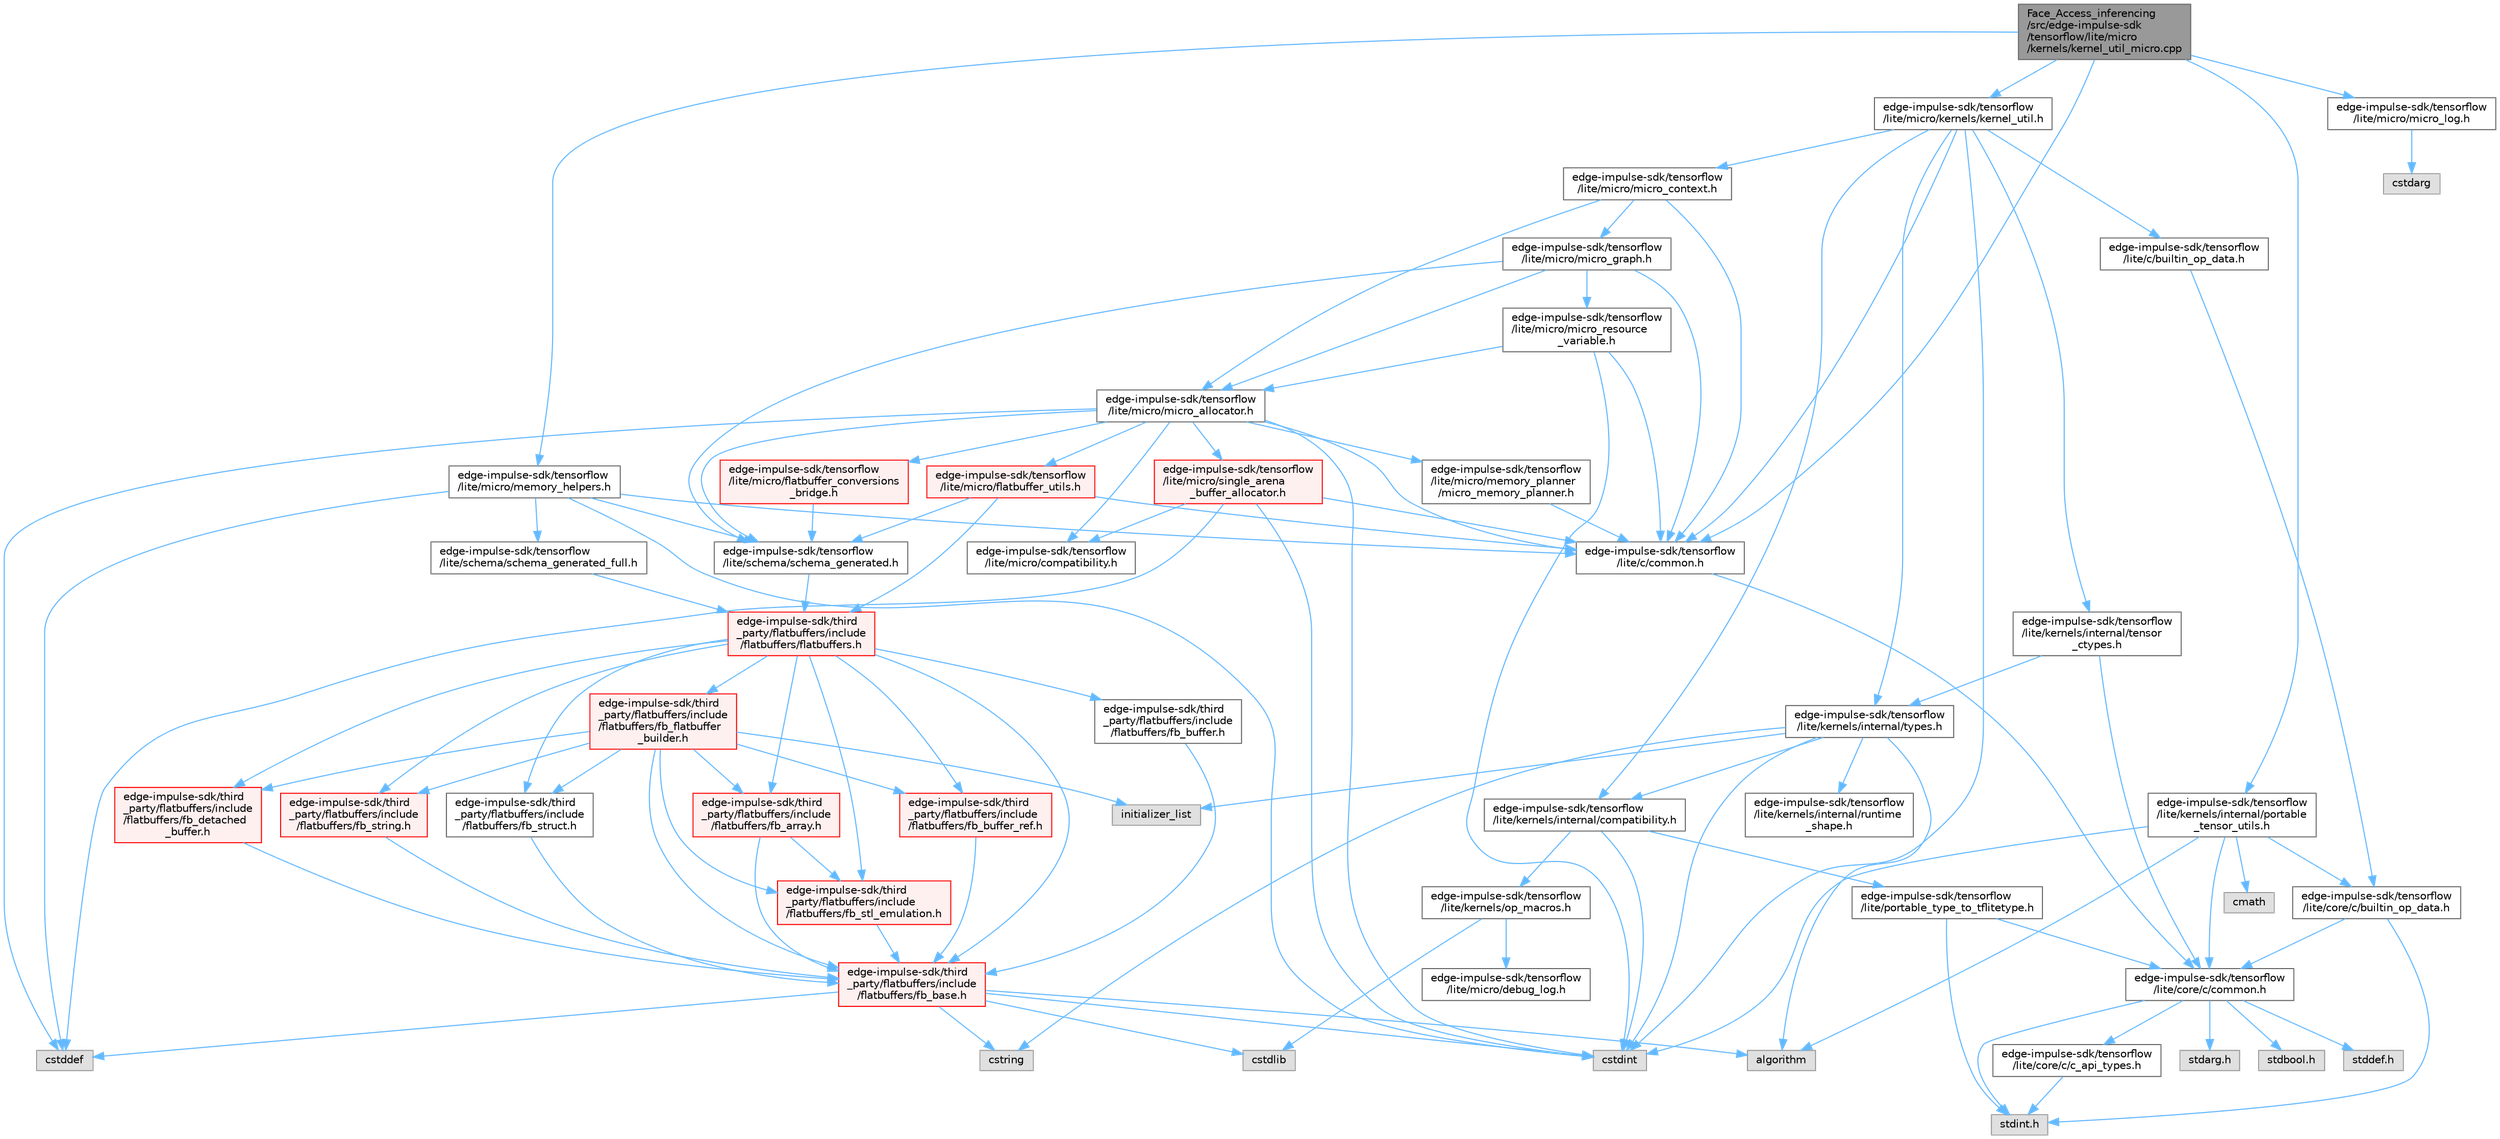 digraph "Face_Access_inferencing/src/edge-impulse-sdk/tensorflow/lite/micro/kernels/kernel_util_micro.cpp"
{
 // LATEX_PDF_SIZE
  bgcolor="transparent";
  edge [fontname=Helvetica,fontsize=10,labelfontname=Helvetica,labelfontsize=10];
  node [fontname=Helvetica,fontsize=10,shape=box,height=0.2,width=0.4];
  Node1 [id="Node000001",label="Face_Access_inferencing\l/src/edge-impulse-sdk\l/tensorflow/lite/micro\l/kernels/kernel_util_micro.cpp",height=0.2,width=0.4,color="gray40", fillcolor="grey60", style="filled", fontcolor="black",tooltip=" "];
  Node1 -> Node2 [id="edge1_Node000001_Node000002",color="steelblue1",style="solid",tooltip=" "];
  Node2 [id="Node000002",label="edge-impulse-sdk/tensorflow\l/lite/micro/kernels/kernel_util.h",height=0.2,width=0.4,color="grey40", fillcolor="white", style="filled",URL="$_face___access__inferencing_2src_2edge-impulse-sdk_2tensorflow_2lite_2micro_2kernels_2kernel__util_8h.html",tooltip=" "];
  Node2 -> Node3 [id="edge2_Node000002_Node000003",color="steelblue1",style="solid",tooltip=" "];
  Node3 [id="Node000003",label="cstdint",height=0.2,width=0.4,color="grey60", fillcolor="#E0E0E0", style="filled",tooltip=" "];
  Node2 -> Node4 [id="edge3_Node000002_Node000004",color="steelblue1",style="solid",tooltip=" "];
  Node4 [id="Node000004",label="edge-impulse-sdk/tensorflow\l/lite/c/builtin_op_data.h",height=0.2,width=0.4,color="grey40", fillcolor="white", style="filled",URL="$_face___access__inferencing_2src_2edge-impulse-sdk_2tensorflow_2lite_2c_2builtin__op__data_8h.html",tooltip=" "];
  Node4 -> Node5 [id="edge4_Node000004_Node000005",color="steelblue1",style="solid",tooltip=" "];
  Node5 [id="Node000005",label="edge-impulse-sdk/tensorflow\l/lite/core/c/builtin_op_data.h",height=0.2,width=0.4,color="grey40", fillcolor="white", style="filled",URL="$_face___access__inferencing_2src_2edge-impulse-sdk_2tensorflow_2lite_2core_2c_2builtin__op__data_8h.html",tooltip=" "];
  Node5 -> Node6 [id="edge5_Node000005_Node000006",color="steelblue1",style="solid",tooltip=" "];
  Node6 [id="Node000006",label="stdint.h",height=0.2,width=0.4,color="grey60", fillcolor="#E0E0E0", style="filled",tooltip=" "];
  Node5 -> Node7 [id="edge6_Node000005_Node000007",color="steelblue1",style="solid",tooltip=" "];
  Node7 [id="Node000007",label="edge-impulse-sdk/tensorflow\l/lite/core/c/common.h",height=0.2,width=0.4,color="grey40", fillcolor="white", style="filled",URL="$_face___access__inferencing_2src_2edge-impulse-sdk_2tensorflow_2lite_2core_2c_2common_8h.html",tooltip=" "];
  Node7 -> Node8 [id="edge7_Node000007_Node000008",color="steelblue1",style="solid",tooltip=" "];
  Node8 [id="Node000008",label="stdarg.h",height=0.2,width=0.4,color="grey60", fillcolor="#E0E0E0", style="filled",tooltip=" "];
  Node7 -> Node9 [id="edge8_Node000007_Node000009",color="steelblue1",style="solid",tooltip=" "];
  Node9 [id="Node000009",label="stdbool.h",height=0.2,width=0.4,color="grey60", fillcolor="#E0E0E0", style="filled",tooltip=" "];
  Node7 -> Node10 [id="edge9_Node000007_Node000010",color="steelblue1",style="solid",tooltip=" "];
  Node10 [id="Node000010",label="stddef.h",height=0.2,width=0.4,color="grey60", fillcolor="#E0E0E0", style="filled",tooltip=" "];
  Node7 -> Node6 [id="edge10_Node000007_Node000006",color="steelblue1",style="solid",tooltip=" "];
  Node7 -> Node11 [id="edge11_Node000007_Node000011",color="steelblue1",style="solid",tooltip=" "];
  Node11 [id="Node000011",label="edge-impulse-sdk/tensorflow\l/lite/core/c/c_api_types.h",height=0.2,width=0.4,color="grey40", fillcolor="white", style="filled",URL="$_face___access__inferencing_2src_2edge-impulse-sdk_2tensorflow_2lite_2core_2c_2c__api__types_8h.html",tooltip=" "];
  Node11 -> Node6 [id="edge12_Node000011_Node000006",color="steelblue1",style="solid",tooltip=" "];
  Node2 -> Node12 [id="edge13_Node000002_Node000012",color="steelblue1",style="solid",tooltip=" "];
  Node12 [id="Node000012",label="edge-impulse-sdk/tensorflow\l/lite/c/common.h",height=0.2,width=0.4,color="grey40", fillcolor="white", style="filled",URL="$_face___access__inferencing_2src_2edge-impulse-sdk_2tensorflow_2lite_2c_2common_8h.html",tooltip=" "];
  Node12 -> Node7 [id="edge14_Node000012_Node000007",color="steelblue1",style="solid",tooltip=" "];
  Node2 -> Node13 [id="edge15_Node000002_Node000013",color="steelblue1",style="solid",tooltip=" "];
  Node13 [id="Node000013",label="edge-impulse-sdk/tensorflow\l/lite/kernels/internal/compatibility.h",height=0.2,width=0.4,color="grey40", fillcolor="white", style="filled",URL="$_face___access__inferencing_2src_2edge-impulse-sdk_2tensorflow_2lite_2kernels_2internal_2compatibility_8h.html",tooltip=" "];
  Node13 -> Node3 [id="edge16_Node000013_Node000003",color="steelblue1",style="solid",tooltip=" "];
  Node13 -> Node14 [id="edge17_Node000013_Node000014",color="steelblue1",style="solid",tooltip=" "];
  Node14 [id="Node000014",label="edge-impulse-sdk/tensorflow\l/lite/portable_type_to_tflitetype.h",height=0.2,width=0.4,color="grey40", fillcolor="white", style="filled",URL="$_face___access__inferencing_2src_2edge-impulse-sdk_2tensorflow_2lite_2portable__type__to__tflitetype_8h.html",tooltip=" "];
  Node14 -> Node6 [id="edge18_Node000014_Node000006",color="steelblue1",style="solid",tooltip=" "];
  Node14 -> Node7 [id="edge19_Node000014_Node000007",color="steelblue1",style="solid",tooltip=" "];
  Node13 -> Node15 [id="edge20_Node000013_Node000015",color="steelblue1",style="solid",tooltip=" "];
  Node15 [id="Node000015",label="edge-impulse-sdk/tensorflow\l/lite/kernels/op_macros.h",height=0.2,width=0.4,color="grey40", fillcolor="white", style="filled",URL="$_face___access__inferencing_2src_2edge-impulse-sdk_2tensorflow_2lite_2kernels_2op__macros_8h.html",tooltip=" "];
  Node15 -> Node16 [id="edge21_Node000015_Node000016",color="steelblue1",style="solid",tooltip=" "];
  Node16 [id="Node000016",label="edge-impulse-sdk/tensorflow\l/lite/micro/debug_log.h",height=0.2,width=0.4,color="grey40", fillcolor="white", style="filled",URL="$_face___access__inferencing_2src_2edge-impulse-sdk_2tensorflow_2lite_2micro_2debug__log_8h.html",tooltip=" "];
  Node15 -> Node17 [id="edge22_Node000015_Node000017",color="steelblue1",style="solid",tooltip=" "];
  Node17 [id="Node000017",label="cstdlib",height=0.2,width=0.4,color="grey60", fillcolor="#E0E0E0", style="filled",tooltip=" "];
  Node2 -> Node18 [id="edge23_Node000002_Node000018",color="steelblue1",style="solid",tooltip=" "];
  Node18 [id="Node000018",label="edge-impulse-sdk/tensorflow\l/lite/kernels/internal/tensor\l_ctypes.h",height=0.2,width=0.4,color="grey40", fillcolor="white", style="filled",URL="$_face___access__inferencing_2src_2edge-impulse-sdk_2tensorflow_2lite_2kernels_2internal_2tensor__ctypes_8h.html",tooltip=" "];
  Node18 -> Node7 [id="edge24_Node000018_Node000007",color="steelblue1",style="solid",tooltip=" "];
  Node18 -> Node19 [id="edge25_Node000018_Node000019",color="steelblue1",style="solid",tooltip=" "];
  Node19 [id="Node000019",label="edge-impulse-sdk/tensorflow\l/lite/kernels/internal/types.h",height=0.2,width=0.4,color="grey40", fillcolor="white", style="filled",URL="$_face___access__inferencing_2src_2edge-impulse-sdk_2tensorflow_2lite_2kernels_2internal_2types_8h.html",tooltip=" "];
  Node19 -> Node20 [id="edge26_Node000019_Node000020",color="steelblue1",style="solid",tooltip=" "];
  Node20 [id="Node000020",label="algorithm",height=0.2,width=0.4,color="grey60", fillcolor="#E0E0E0", style="filled",tooltip=" "];
  Node19 -> Node3 [id="edge27_Node000019_Node000003",color="steelblue1",style="solid",tooltip=" "];
  Node19 -> Node21 [id="edge28_Node000019_Node000021",color="steelblue1",style="solid",tooltip=" "];
  Node21 [id="Node000021",label="cstring",height=0.2,width=0.4,color="grey60", fillcolor="#E0E0E0", style="filled",tooltip=" "];
  Node19 -> Node22 [id="edge29_Node000019_Node000022",color="steelblue1",style="solid",tooltip=" "];
  Node22 [id="Node000022",label="initializer_list",height=0.2,width=0.4,color="grey60", fillcolor="#E0E0E0", style="filled",tooltip=" "];
  Node19 -> Node13 [id="edge30_Node000019_Node000013",color="steelblue1",style="solid",tooltip=" "];
  Node19 -> Node23 [id="edge31_Node000019_Node000023",color="steelblue1",style="solid",tooltip=" "];
  Node23 [id="Node000023",label="edge-impulse-sdk/tensorflow\l/lite/kernels/internal/runtime\l_shape.h",height=0.2,width=0.4,color="grey40", fillcolor="white", style="filled",URL="$_face___access__inferencing_2src_2edge-impulse-sdk_2tensorflow_2lite_2kernels_2internal_2runtime__shape_8h.html",tooltip=" "];
  Node2 -> Node19 [id="edge32_Node000002_Node000019",color="steelblue1",style="solid",tooltip=" "];
  Node2 -> Node24 [id="edge33_Node000002_Node000024",color="steelblue1",style="solid",tooltip=" "];
  Node24 [id="Node000024",label="edge-impulse-sdk/tensorflow\l/lite/micro/micro_context.h",height=0.2,width=0.4,color="grey40", fillcolor="white", style="filled",URL="$_face___access__inferencing_2src_2edge-impulse-sdk_2tensorflow_2lite_2micro_2micro__context_8h.html",tooltip=" "];
  Node24 -> Node12 [id="edge34_Node000024_Node000012",color="steelblue1",style="solid",tooltip=" "];
  Node24 -> Node25 [id="edge35_Node000024_Node000025",color="steelblue1",style="solid",tooltip=" "];
  Node25 [id="Node000025",label="edge-impulse-sdk/tensorflow\l/lite/micro/micro_allocator.h",height=0.2,width=0.4,color="grey40", fillcolor="white", style="filled",URL="$_face___access__inferencing_2src_2edge-impulse-sdk_2tensorflow_2lite_2micro_2micro__allocator_8h.html",tooltip=" "];
  Node25 -> Node26 [id="edge36_Node000025_Node000026",color="steelblue1",style="solid",tooltip=" "];
  Node26 [id="Node000026",label="cstddef",height=0.2,width=0.4,color="grey60", fillcolor="#E0E0E0", style="filled",tooltip=" "];
  Node25 -> Node3 [id="edge37_Node000025_Node000003",color="steelblue1",style="solid",tooltip=" "];
  Node25 -> Node12 [id="edge38_Node000025_Node000012",color="steelblue1",style="solid",tooltip=" "];
  Node25 -> Node27 [id="edge39_Node000025_Node000027",color="steelblue1",style="solid",tooltip=" "];
  Node27 [id="Node000027",label="edge-impulse-sdk/tensorflow\l/lite/micro/single_arena\l_buffer_allocator.h",height=0.2,width=0.4,color="red", fillcolor="#FFF0F0", style="filled",URL="$_face___access__inferencing_2src_2edge-impulse-sdk_2tensorflow_2lite_2micro_2single__arena__buffer__allocator_8h.html",tooltip=" "];
  Node27 -> Node26 [id="edge40_Node000027_Node000026",color="steelblue1",style="solid",tooltip=" "];
  Node27 -> Node3 [id="edge41_Node000027_Node000003",color="steelblue1",style="solid",tooltip=" "];
  Node27 -> Node12 [id="edge42_Node000027_Node000012",color="steelblue1",style="solid",tooltip=" "];
  Node27 -> Node30 [id="edge43_Node000027_Node000030",color="steelblue1",style="solid",tooltip=" "];
  Node30 [id="Node000030",label="edge-impulse-sdk/tensorflow\l/lite/micro/compatibility.h",height=0.2,width=0.4,color="grey40", fillcolor="white", style="filled",URL="$_face___access__inferencing_2src_2edge-impulse-sdk_2tensorflow_2lite_2micro_2compatibility_8h.html",tooltip=" "];
  Node25 -> Node30 [id="edge44_Node000025_Node000030",color="steelblue1",style="solid",tooltip=" "];
  Node25 -> Node31 [id="edge45_Node000025_Node000031",color="steelblue1",style="solid",tooltip=" "];
  Node31 [id="Node000031",label="edge-impulse-sdk/tensorflow\l/lite/micro/flatbuffer_utils.h",height=0.2,width=0.4,color="red", fillcolor="#FFF0F0", style="filled",URL="$_face___access__inferencing_2src_2edge-impulse-sdk_2tensorflow_2lite_2micro_2flatbuffer__utils_8h.html",tooltip=" "];
  Node31 -> Node32 [id="edge46_Node000031_Node000032",color="steelblue1",style="solid",tooltip=" "];
  Node32 [id="Node000032",label="edge-impulse-sdk/third\l_party/flatbuffers/include\l/flatbuffers/flatbuffers.h",height=0.2,width=0.4,color="red", fillcolor="#FFF0F0", style="filled",URL="$_face___access__inferencing_2src_2edge-impulse-sdk_2third__party_2flatbuffers_2include_2flatbuffers_2flatbuffers_8h.html",tooltip=" "];
  Node32 -> Node33 [id="edge47_Node000032_Node000033",color="steelblue1",style="solid",tooltip=" "];
  Node33 [id="Node000033",label="edge-impulse-sdk/third\l_party/flatbuffers/include\l/flatbuffers/fb_array.h",height=0.2,width=0.4,color="red", fillcolor="#FFF0F0", style="filled",URL="$fb__array_8h.html",tooltip=" "];
  Node33 -> Node34 [id="edge48_Node000033_Node000034",color="steelblue1",style="solid",tooltip=" "];
  Node34 [id="Node000034",label="edge-impulse-sdk/third\l_party/flatbuffers/include\l/flatbuffers/fb_base.h",height=0.2,width=0.4,color="red", fillcolor="#FFF0F0", style="filled",URL="$fb__base_8h.html",tooltip=" "];
  Node34 -> Node3 [id="edge49_Node000034_Node000003",color="steelblue1",style="solid",tooltip=" "];
  Node34 -> Node26 [id="edge50_Node000034_Node000026",color="steelblue1",style="solid",tooltip=" "];
  Node34 -> Node17 [id="edge51_Node000034_Node000017",color="steelblue1",style="solid",tooltip=" "];
  Node34 -> Node21 [id="edge52_Node000034_Node000021",color="steelblue1",style="solid",tooltip=" "];
  Node34 -> Node20 [id="edge53_Node000034_Node000020",color="steelblue1",style="solid",tooltip=" "];
  Node33 -> Node43 [id="edge54_Node000033_Node000043",color="steelblue1",style="solid",tooltip=" "];
  Node43 [id="Node000043",label="edge-impulse-sdk/third\l_party/flatbuffers/include\l/flatbuffers/fb_stl_emulation.h",height=0.2,width=0.4,color="red", fillcolor="#FFF0F0", style="filled",URL="$fb__stl__emulation_8h.html",tooltip=" "];
  Node43 -> Node34 [id="edge55_Node000043_Node000034",color="steelblue1",style="solid",tooltip=" "];
  Node32 -> Node34 [id="edge56_Node000032_Node000034",color="steelblue1",style="solid",tooltip=" "];
  Node32 -> Node46 [id="edge57_Node000032_Node000046",color="steelblue1",style="solid",tooltip=" "];
  Node46 [id="Node000046",label="edge-impulse-sdk/third\l_party/flatbuffers/include\l/flatbuffers/fb_buffer.h",height=0.2,width=0.4,color="grey40", fillcolor="white", style="filled",URL="$fb__buffer_8h.html",tooltip=" "];
  Node46 -> Node34 [id="edge58_Node000046_Node000034",color="steelblue1",style="solid",tooltip=" "];
  Node32 -> Node47 [id="edge59_Node000032_Node000047",color="steelblue1",style="solid",tooltip=" "];
  Node47 [id="Node000047",label="edge-impulse-sdk/third\l_party/flatbuffers/include\l/flatbuffers/fb_buffer_ref.h",height=0.2,width=0.4,color="red", fillcolor="#FFF0F0", style="filled",URL="$fb__buffer__ref_8h.html",tooltip=" "];
  Node47 -> Node34 [id="edge60_Node000047_Node000034",color="steelblue1",style="solid",tooltip=" "];
  Node32 -> Node49 [id="edge61_Node000032_Node000049",color="steelblue1",style="solid",tooltip=" "];
  Node49 [id="Node000049",label="edge-impulse-sdk/third\l_party/flatbuffers/include\l/flatbuffers/fb_detached\l_buffer.h",height=0.2,width=0.4,color="red", fillcolor="#FFF0F0", style="filled",URL="$fb__detached__buffer_8h.html",tooltip=" "];
  Node49 -> Node34 [id="edge62_Node000049_Node000034",color="steelblue1",style="solid",tooltip=" "];
  Node32 -> Node52 [id="edge63_Node000032_Node000052",color="steelblue1",style="solid",tooltip=" "];
  Node52 [id="Node000052",label="edge-impulse-sdk/third\l_party/flatbuffers/include\l/flatbuffers/fb_flatbuffer\l_builder.h",height=0.2,width=0.4,color="red", fillcolor="#FFF0F0", style="filled",URL="$fb__flatbuffer__builder_8h.html",tooltip=" "];
  Node52 -> Node22 [id="edge64_Node000052_Node000022",color="steelblue1",style="solid",tooltip=" "];
  Node52 -> Node33 [id="edge65_Node000052_Node000033",color="steelblue1",style="solid",tooltip=" "];
  Node52 -> Node34 [id="edge66_Node000052_Node000034",color="steelblue1",style="solid",tooltip=" "];
  Node52 -> Node47 [id="edge67_Node000052_Node000047",color="steelblue1",style="solid",tooltip=" "];
  Node52 -> Node49 [id="edge68_Node000052_Node000049",color="steelblue1",style="solid",tooltip=" "];
  Node52 -> Node43 [id="edge69_Node000052_Node000043",color="steelblue1",style="solid",tooltip=" "];
  Node52 -> Node54 [id="edge70_Node000052_Node000054",color="steelblue1",style="solid",tooltip=" "];
  Node54 [id="Node000054",label="edge-impulse-sdk/third\l_party/flatbuffers/include\l/flatbuffers/fb_string.h",height=0.2,width=0.4,color="red", fillcolor="#FFF0F0", style="filled",URL="$fb__string_8h.html",tooltip=" "];
  Node54 -> Node34 [id="edge71_Node000054_Node000034",color="steelblue1",style="solid",tooltip=" "];
  Node52 -> Node55 [id="edge72_Node000052_Node000055",color="steelblue1",style="solid",tooltip=" "];
  Node55 [id="Node000055",label="edge-impulse-sdk/third\l_party/flatbuffers/include\l/flatbuffers/fb_struct.h",height=0.2,width=0.4,color="grey40", fillcolor="white", style="filled",URL="$fb__struct_8h.html",tooltip=" "];
  Node55 -> Node34 [id="edge73_Node000055_Node000034",color="steelblue1",style="solid",tooltip=" "];
  Node32 -> Node43 [id="edge74_Node000032_Node000043",color="steelblue1",style="solid",tooltip=" "];
  Node32 -> Node54 [id="edge75_Node000032_Node000054",color="steelblue1",style="solid",tooltip=" "];
  Node32 -> Node55 [id="edge76_Node000032_Node000055",color="steelblue1",style="solid",tooltip=" "];
  Node31 -> Node12 [id="edge77_Node000031_Node000012",color="steelblue1",style="solid",tooltip=" "];
  Node31 -> Node65 [id="edge78_Node000031_Node000065",color="steelblue1",style="solid",tooltip=" "];
  Node65 [id="Node000065",label="edge-impulse-sdk/tensorflow\l/lite/schema/schema_generated.h",height=0.2,width=0.4,color="grey40", fillcolor="white", style="filled",URL="$_face___access__inferencing_2src_2edge-impulse-sdk_2tensorflow_2lite_2schema_2schema__generated_8h.html",tooltip=" "];
  Node65 -> Node32 [id="edge79_Node000065_Node000032",color="steelblue1",style="solid",tooltip=" "];
  Node25 -> Node66 [id="edge80_Node000025_Node000066",color="steelblue1",style="solid",tooltip=" "];
  Node66 [id="Node000066",label="edge-impulse-sdk/tensorflow\l/lite/micro/memory_planner\l/micro_memory_planner.h",height=0.2,width=0.4,color="grey40", fillcolor="white", style="filled",URL="$_face___access__inferencing_2src_2edge-impulse-sdk_2tensorflow_2lite_2micro_2memory__planner_2micro__memory__planner_8h.html",tooltip=" "];
  Node66 -> Node12 [id="edge81_Node000066_Node000012",color="steelblue1",style="solid",tooltip=" "];
  Node25 -> Node67 [id="edge82_Node000025_Node000067",color="steelblue1",style="solid",tooltip=" "];
  Node67 [id="Node000067",label="edge-impulse-sdk/tensorflow\l/lite/micro/flatbuffer_conversions\l_bridge.h",height=0.2,width=0.4,color="red", fillcolor="#FFF0F0", style="filled",URL="$_face___access__inferencing_2src_2edge-impulse-sdk_2tensorflow_2lite_2micro_2flatbuffer__conversions__bridge_8h.html",tooltip=" "];
  Node67 -> Node65 [id="edge83_Node000067_Node000065",color="steelblue1",style="solid",tooltip=" "];
  Node25 -> Node65 [id="edge84_Node000025_Node000065",color="steelblue1",style="solid",tooltip=" "];
  Node24 -> Node72 [id="edge85_Node000024_Node000072",color="steelblue1",style="solid",tooltip=" "];
  Node72 [id="Node000072",label="edge-impulse-sdk/tensorflow\l/lite/micro/micro_graph.h",height=0.2,width=0.4,color="grey40", fillcolor="white", style="filled",URL="$_face___access__inferencing_2src_2edge-impulse-sdk_2tensorflow_2lite_2micro_2micro__graph_8h.html",tooltip=" "];
  Node72 -> Node12 [id="edge86_Node000072_Node000012",color="steelblue1",style="solid",tooltip=" "];
  Node72 -> Node25 [id="edge87_Node000072_Node000025",color="steelblue1",style="solid",tooltip=" "];
  Node72 -> Node73 [id="edge88_Node000072_Node000073",color="steelblue1",style="solid",tooltip=" "];
  Node73 [id="Node000073",label="edge-impulse-sdk/tensorflow\l/lite/micro/micro_resource\l_variable.h",height=0.2,width=0.4,color="grey40", fillcolor="white", style="filled",URL="$_face___access__inferencing_2src_2edge-impulse-sdk_2tensorflow_2lite_2micro_2micro__resource__variable_8h.html",tooltip=" "];
  Node73 -> Node3 [id="edge89_Node000073_Node000003",color="steelblue1",style="solid",tooltip=" "];
  Node73 -> Node12 [id="edge90_Node000073_Node000012",color="steelblue1",style="solid",tooltip=" "];
  Node73 -> Node25 [id="edge91_Node000073_Node000025",color="steelblue1",style="solid",tooltip=" "];
  Node72 -> Node65 [id="edge92_Node000072_Node000065",color="steelblue1",style="solid",tooltip=" "];
  Node1 -> Node12 [id="edge93_Node000001_Node000012",color="steelblue1",style="solid",tooltip=" "];
  Node1 -> Node74 [id="edge94_Node000001_Node000074",color="steelblue1",style="solid",tooltip=" "];
  Node74 [id="Node000074",label="edge-impulse-sdk/tensorflow\l/lite/kernels/internal/portable\l_tensor_utils.h",height=0.2,width=0.4,color="grey40", fillcolor="white", style="filled",URL="$_face___access__inferencing_2src_2edge-impulse-sdk_2tensorflow_2lite_2kernels_2internal_2portable__tensor__utils_8h.html",tooltip=" "];
  Node74 -> Node20 [id="edge95_Node000074_Node000020",color="steelblue1",style="solid",tooltip=" "];
  Node74 -> Node75 [id="edge96_Node000074_Node000075",color="steelblue1",style="solid",tooltip=" "];
  Node75 [id="Node000075",label="cmath",height=0.2,width=0.4,color="grey60", fillcolor="#E0E0E0", style="filled",tooltip=" "];
  Node74 -> Node3 [id="edge97_Node000074_Node000003",color="steelblue1",style="solid",tooltip=" "];
  Node74 -> Node5 [id="edge98_Node000074_Node000005",color="steelblue1",style="solid",tooltip=" "];
  Node74 -> Node7 [id="edge99_Node000074_Node000007",color="steelblue1",style="solid",tooltip=" "];
  Node1 -> Node76 [id="edge100_Node000001_Node000076",color="steelblue1",style="solid",tooltip=" "];
  Node76 [id="Node000076",label="edge-impulse-sdk/tensorflow\l/lite/micro/memory_helpers.h",height=0.2,width=0.4,color="grey40", fillcolor="white", style="filled",URL="$_face___access__inferencing_2src_2edge-impulse-sdk_2tensorflow_2lite_2micro_2memory__helpers_8h.html",tooltip=" "];
  Node76 -> Node26 [id="edge101_Node000076_Node000026",color="steelblue1",style="solid",tooltip=" "];
  Node76 -> Node3 [id="edge102_Node000076_Node000003",color="steelblue1",style="solid",tooltip=" "];
  Node76 -> Node12 [id="edge103_Node000076_Node000012",color="steelblue1",style="solid",tooltip=" "];
  Node76 -> Node65 [id="edge104_Node000076_Node000065",color="steelblue1",style="solid",tooltip=" "];
  Node76 -> Node77 [id="edge105_Node000076_Node000077",color="steelblue1",style="solid",tooltip=" "];
  Node77 [id="Node000077",label="edge-impulse-sdk/tensorflow\l/lite/schema/schema_generated_full.h",height=0.2,width=0.4,color="grey40", fillcolor="white", style="filled",URL="$schema__generated__full_8h.html",tooltip=" "];
  Node77 -> Node32 [id="edge106_Node000077_Node000032",color="steelblue1",style="solid",tooltip=" "];
  Node1 -> Node78 [id="edge107_Node000001_Node000078",color="steelblue1",style="solid",tooltip=" "];
  Node78 [id="Node000078",label="edge-impulse-sdk/tensorflow\l/lite/micro/micro_log.h",height=0.2,width=0.4,color="grey40", fillcolor="white", style="filled",URL="$_face___access__inferencing_2src_2edge-impulse-sdk_2tensorflow_2lite_2micro_2micro__log_8h.html",tooltip=" "];
  Node78 -> Node71 [id="edge108_Node000078_Node000071",color="steelblue1",style="solid",tooltip=" "];
  Node71 [id="Node000071",label="cstdarg",height=0.2,width=0.4,color="grey60", fillcolor="#E0E0E0", style="filled",tooltip=" "];
}
